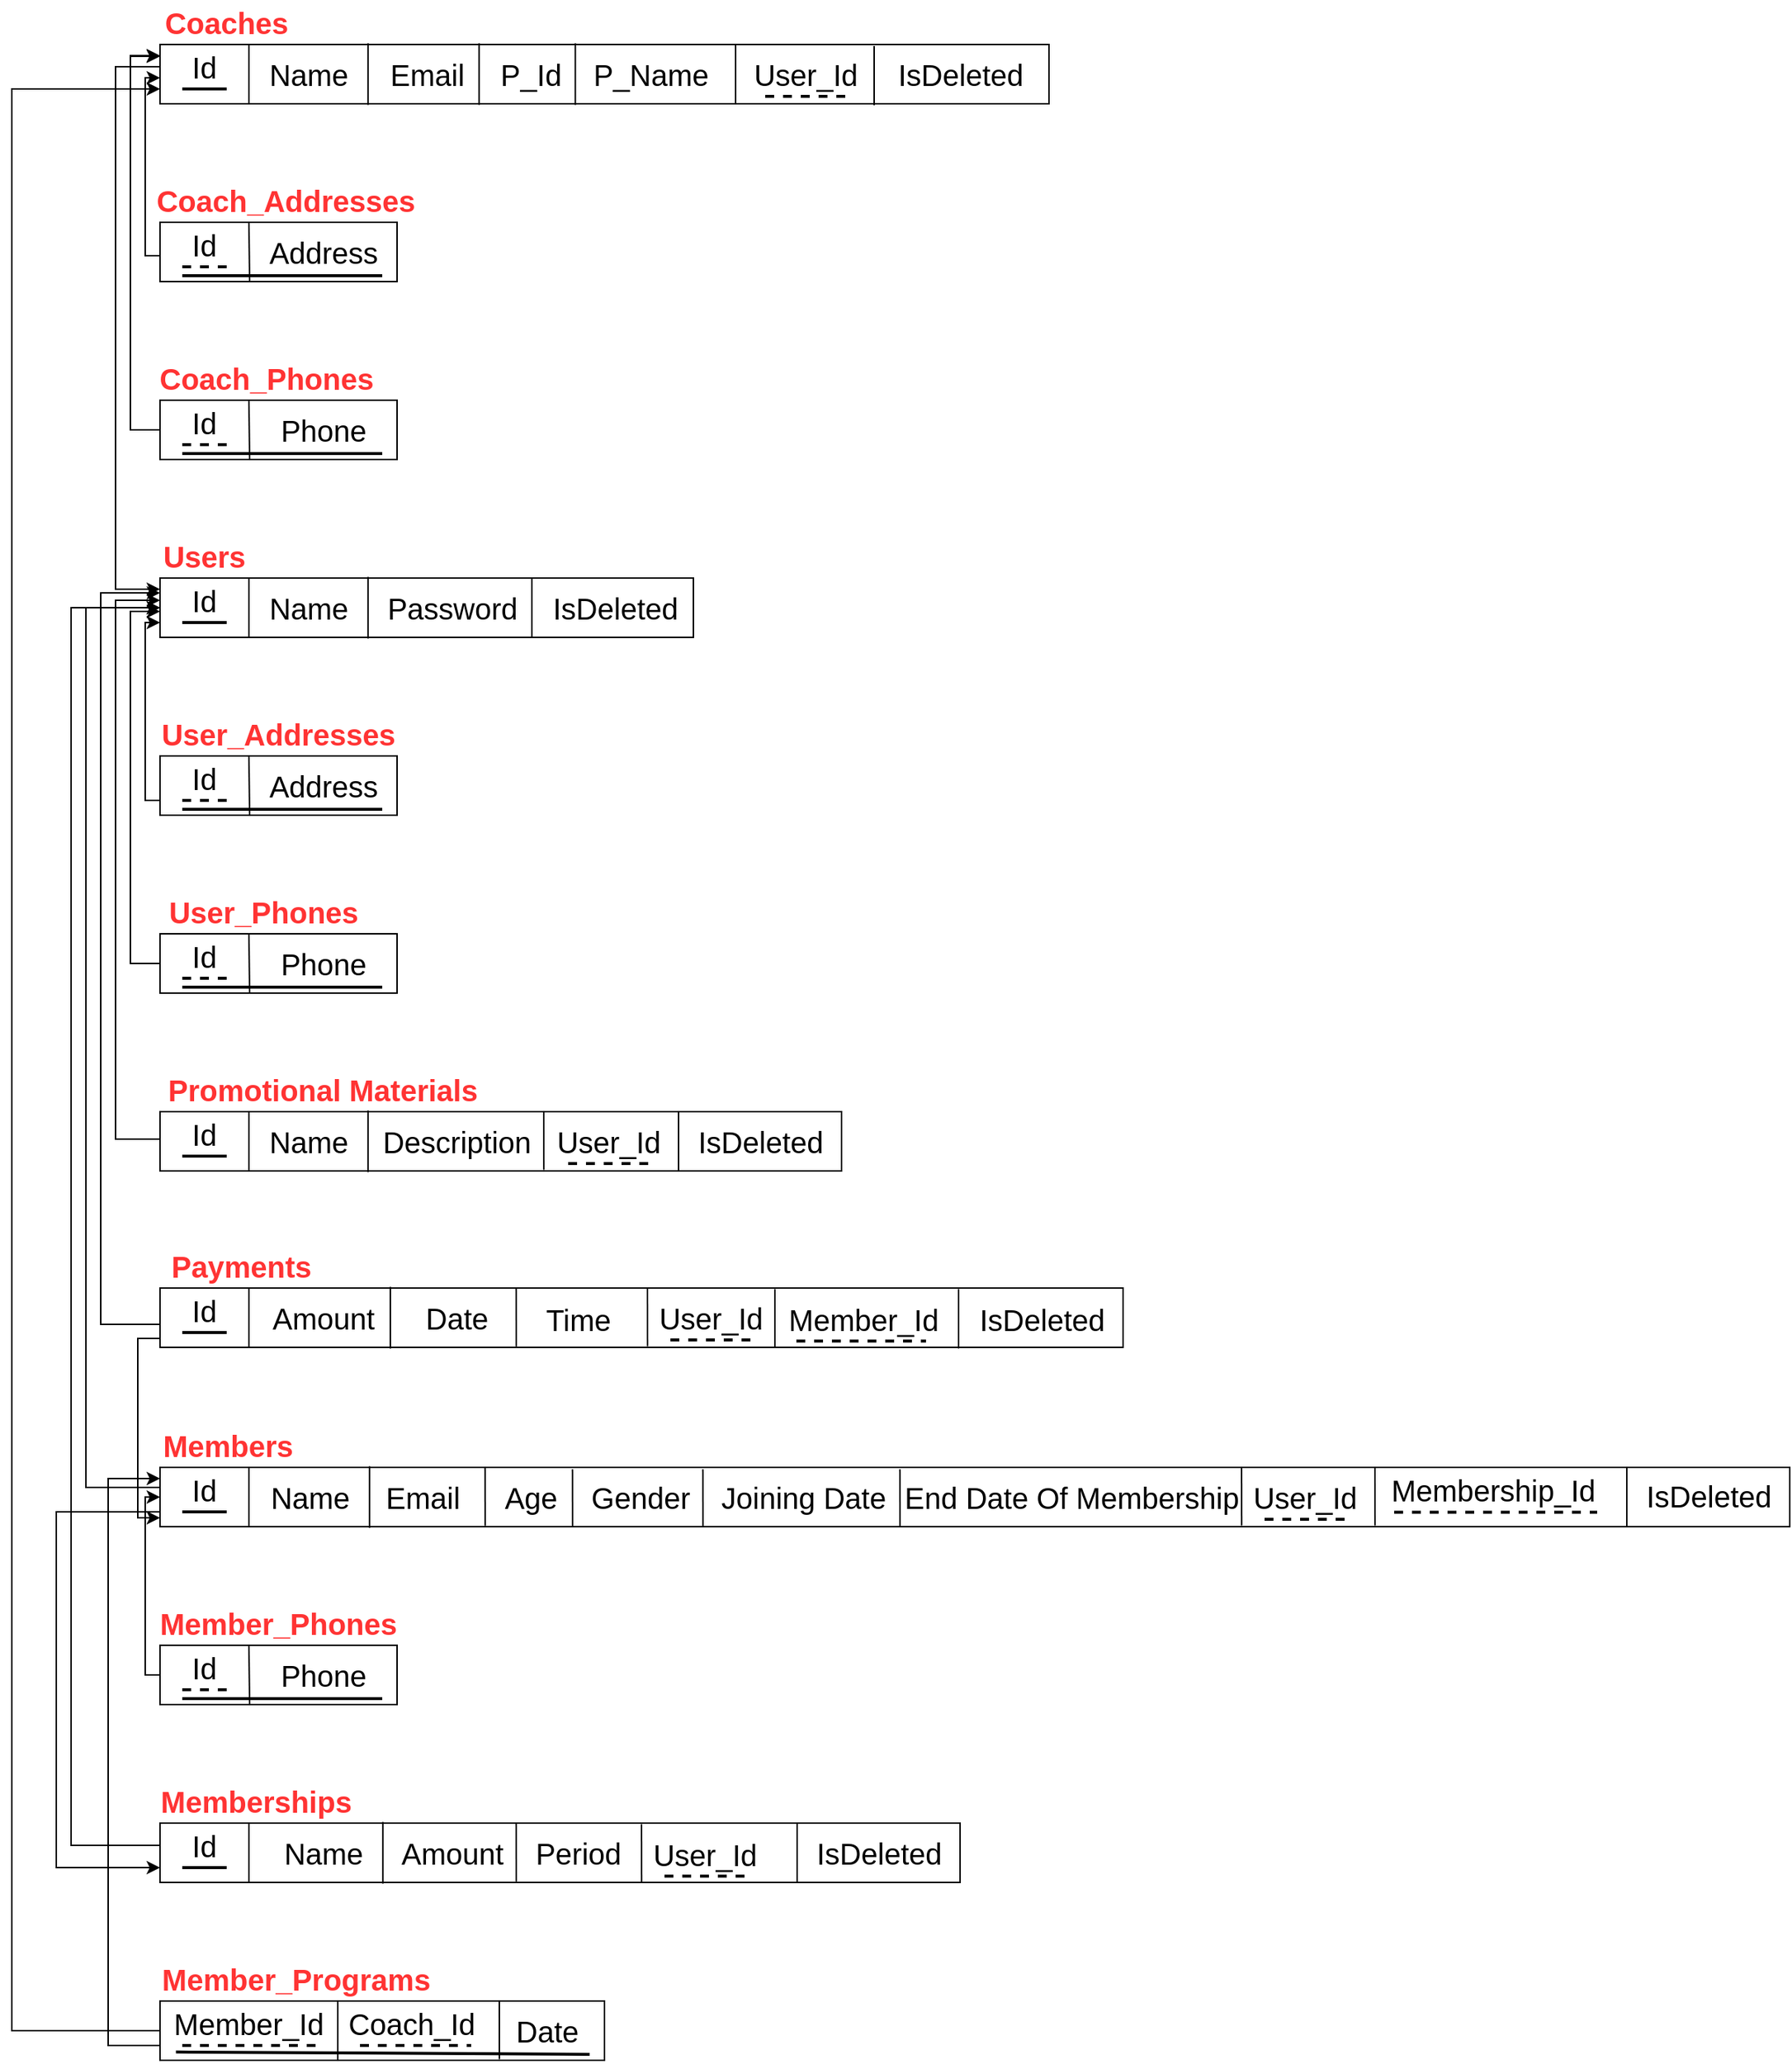 <mxfile version="22.1.16" type="device">
  <diagram name="Page-1" id="lSBjROqu6L5SjsOyrCQn">
    <mxGraphModel dx="521" dy="613" grid="1" gridSize="10" guides="1" tooltips="1" connect="1" arrows="1" fold="1" page="1" pageScale="1" pageWidth="850" pageHeight="1100" math="0" shadow="0">
      <root>
        <mxCell id="0" />
        <mxCell id="1" parent="0" />
        <mxCell id="eeJpTPLFoyLCRNKp8jV9-1" value="" style="rounded=0;whiteSpace=wrap;html=1;" parent="1" vertex="1">
          <mxGeometry x="120" y="120" width="600" height="40" as="geometry" />
        </mxCell>
        <mxCell id="eeJpTPLFoyLCRNKp8jV9-2" value="&lt;font color=&quot;#ff3333&quot; style=&quot;font-size: 20px;&quot;&gt;&lt;b&gt;Coaches&lt;/b&gt;&lt;/font&gt;" style="text;html=1;strokeColor=none;fillColor=none;align=center;verticalAlign=middle;whiteSpace=wrap;rounded=0;" parent="1" vertex="1">
          <mxGeometry x="120" y="90" width="90" height="30" as="geometry" />
        </mxCell>
        <mxCell id="eeJpTPLFoyLCRNKp8jV9-8" value="" style="group" parent="1" vertex="1" connectable="0">
          <mxGeometry x="180" y="120" width="80" height="40" as="geometry" />
        </mxCell>
        <mxCell id="eeJpTPLFoyLCRNKp8jV9-6" value="&lt;font style=&quot;font-size: 20px;&quot;&gt;Name&lt;/font&gt;" style="text;html=1;align=center;verticalAlign=middle;resizable=0;points=[];autosize=1;strokeColor=none;fillColor=none;" parent="eeJpTPLFoyLCRNKp8jV9-8" vertex="1">
          <mxGeometry width="80" height="40" as="geometry" />
        </mxCell>
        <mxCell id="eeJpTPLFoyLCRNKp8jV9-7" value="" style="endArrow=none;html=1;rounded=0;entryX=1.005;entryY=-0.02;entryDx=0;entryDy=0;entryPerimeter=0;exitX=1.005;exitY=1.02;exitDx=0;exitDy=0;exitPerimeter=0;" parent="eeJpTPLFoyLCRNKp8jV9-8" source="eeJpTPLFoyLCRNKp8jV9-6" target="eeJpTPLFoyLCRNKp8jV9-6" edge="1">
          <mxGeometry width="50" height="50" relative="1" as="geometry">
            <mxPoint x="340" y="210" as="sourcePoint" />
            <mxPoint x="390" y="160" as="targetPoint" />
          </mxGeometry>
        </mxCell>
        <mxCell id="eeJpTPLFoyLCRNKp8jV9-9" value="" style="group" parent="1" vertex="1" connectable="0">
          <mxGeometry x="260" y="120" width="80" height="40" as="geometry" />
        </mxCell>
        <mxCell id="eeJpTPLFoyLCRNKp8jV9-10" value="&lt;font style=&quot;font-size: 20px;&quot;&gt;Email&lt;/font&gt;" style="text;html=1;align=center;verticalAlign=middle;resizable=0;points=[];autosize=1;strokeColor=none;fillColor=none;" parent="eeJpTPLFoyLCRNKp8jV9-9" vertex="1">
          <mxGeometry x="5" width="70" height="40" as="geometry" />
        </mxCell>
        <mxCell id="eeJpTPLFoyLCRNKp8jV9-11" value="" style="endArrow=none;html=1;rounded=0;entryX=1.005;entryY=-0.02;entryDx=0;entryDy=0;entryPerimeter=0;exitX=1.005;exitY=1.02;exitDx=0;exitDy=0;exitPerimeter=0;" parent="eeJpTPLFoyLCRNKp8jV9-9" source="eeJpTPLFoyLCRNKp8jV9-10" target="eeJpTPLFoyLCRNKp8jV9-10" edge="1">
          <mxGeometry width="50" height="50" relative="1" as="geometry">
            <mxPoint x="340" y="210" as="sourcePoint" />
            <mxPoint x="390" y="160" as="targetPoint" />
          </mxGeometry>
        </mxCell>
        <mxCell id="eeJpTPLFoyLCRNKp8jV9-12" value="" style="rounded=0;whiteSpace=wrap;html=1;" parent="1" vertex="1">
          <mxGeometry x="120" y="240" width="160" height="40" as="geometry" />
        </mxCell>
        <mxCell id="eeJpTPLFoyLCRNKp8jV9-13" value="&lt;font color=&quot;#ff3333&quot; style=&quot;font-size: 20px;&quot;&gt;&lt;b&gt;Coach_Addresses&lt;/b&gt;&lt;/font&gt;" style="text;html=1;strokeColor=none;fillColor=none;align=center;verticalAlign=middle;whiteSpace=wrap;rounded=0;" parent="1" vertex="1">
          <mxGeometry x="105" y="210" width="200" height="30" as="geometry" />
        </mxCell>
        <mxCell id="eeJpTPLFoyLCRNKp8jV9-14" value="&lt;font style=&quot;font-size: 20px;&quot;&gt;Id&lt;/font&gt;" style="text;html=1;strokeColor=none;fillColor=none;align=center;verticalAlign=middle;whiteSpace=wrap;rounded=0;" parent="1" vertex="1">
          <mxGeometry x="120" y="240" width="60" height="30" as="geometry" />
        </mxCell>
        <mxCell id="eeJpTPLFoyLCRNKp8jV9-16" value="" style="endArrow=none;html=1;rounded=0;entryX=1;entryY=0;entryDx=0;entryDy=0;exitX=0.378;exitY=1;exitDx=0;exitDy=0;exitPerimeter=0;" parent="1" source="eeJpTPLFoyLCRNKp8jV9-12" target="eeJpTPLFoyLCRNKp8jV9-14" edge="1">
          <mxGeometry width="50" height="50" relative="1" as="geometry">
            <mxPoint x="520" y="450" as="sourcePoint" />
            <mxPoint x="570" y="400" as="targetPoint" />
          </mxGeometry>
        </mxCell>
        <mxCell id="eeJpTPLFoyLCRNKp8jV9-18" value="&lt;font style=&quot;font-size: 20px;&quot;&gt;Address&lt;/font&gt;" style="text;html=1;align=center;verticalAlign=middle;resizable=0;points=[];autosize=1;strokeColor=none;fillColor=none;" parent="1" vertex="1">
          <mxGeometry x="180" y="240" width="100" height="40" as="geometry" />
        </mxCell>
        <mxCell id="eeJpTPLFoyLCRNKp8jV9-24" value="" style="endArrow=none;html=1;rounded=0;exitX=0.25;exitY=1;exitDx=0;exitDy=0;strokeWidth=2;" parent="1" edge="1">
          <mxGeometry width="50" height="50" relative="1" as="geometry">
            <mxPoint x="135" y="276" as="sourcePoint" />
            <mxPoint x="270" y="276" as="targetPoint" />
          </mxGeometry>
        </mxCell>
        <mxCell id="eeJpTPLFoyLCRNKp8jV9-26" value="" style="endArrow=none;html=1;rounded=0;dashed=1;exitX=0.25;exitY=1;exitDx=0;exitDy=0;strokeWidth=2;" parent="1" source="eeJpTPLFoyLCRNKp8jV9-14" edge="1">
          <mxGeometry width="50" height="50" relative="1" as="geometry">
            <mxPoint x="520" y="330" as="sourcePoint" />
            <mxPoint x="170" y="270" as="targetPoint" />
          </mxGeometry>
        </mxCell>
        <mxCell id="eeJpTPLFoyLCRNKp8jV9-28" value="" style="endArrow=classic;html=1;rounded=0;edgeStyle=orthogonalEdgeStyle;exitX=0;exitY=0.75;exitDx=0;exitDy=0;entryX=0;entryY=0.75;entryDx=0;entryDy=0;" parent="1" source="eeJpTPLFoyLCRNKp8jV9-14" target="eeJpTPLFoyLCRNKp8jV9-3" edge="1">
          <mxGeometry width="50" height="50" relative="1" as="geometry">
            <mxPoint x="520" y="330" as="sourcePoint" />
            <mxPoint x="100" y="140" as="targetPoint" />
            <Array as="points">
              <mxPoint x="110" y="263" />
              <mxPoint x="110" y="143" />
            </Array>
          </mxGeometry>
        </mxCell>
        <mxCell id="eeJpTPLFoyLCRNKp8jV9-29" value="" style="rounded=0;whiteSpace=wrap;html=1;" parent="1" vertex="1">
          <mxGeometry x="120" y="360" width="160" height="40" as="geometry" />
        </mxCell>
        <mxCell id="eeJpTPLFoyLCRNKp8jV9-30" value="&lt;font color=&quot;#ff3333&quot; style=&quot;font-size: 20px;&quot;&gt;&lt;b&gt;Coach_Phones&lt;/b&gt;&lt;/font&gt;" style="text;html=1;strokeColor=none;fillColor=none;align=center;verticalAlign=middle;whiteSpace=wrap;rounded=0;" parent="1" vertex="1">
          <mxGeometry x="92" y="330" width="200" height="30" as="geometry" />
        </mxCell>
        <mxCell id="eeJpTPLFoyLCRNKp8jV9-31" value="&lt;font style=&quot;font-size: 20px;&quot;&gt;Id&lt;/font&gt;" style="text;html=1;strokeColor=none;fillColor=none;align=center;verticalAlign=middle;whiteSpace=wrap;rounded=0;" parent="1" vertex="1">
          <mxGeometry x="120" y="360" width="60" height="30" as="geometry" />
        </mxCell>
        <mxCell id="eeJpTPLFoyLCRNKp8jV9-32" value="" style="endArrow=none;html=1;rounded=0;entryX=1;entryY=0;entryDx=0;entryDy=0;exitX=0.378;exitY=1;exitDx=0;exitDy=0;exitPerimeter=0;" parent="1" source="eeJpTPLFoyLCRNKp8jV9-29" target="eeJpTPLFoyLCRNKp8jV9-31" edge="1">
          <mxGeometry width="50" height="50" relative="1" as="geometry">
            <mxPoint x="520" y="570" as="sourcePoint" />
            <mxPoint x="570" y="520" as="targetPoint" />
          </mxGeometry>
        </mxCell>
        <mxCell id="eeJpTPLFoyLCRNKp8jV9-33" value="&lt;font style=&quot;font-size: 20px;&quot;&gt;Phone&lt;/font&gt;" style="text;html=1;align=center;verticalAlign=middle;resizable=0;points=[];autosize=1;strokeColor=none;fillColor=none;" parent="1" vertex="1">
          <mxGeometry x="190" y="360" width="80" height="40" as="geometry" />
        </mxCell>
        <mxCell id="eeJpTPLFoyLCRNKp8jV9-34" value="" style="endArrow=none;html=1;rounded=0;exitX=0.25;exitY=1;exitDx=0;exitDy=0;strokeWidth=2;" parent="1" edge="1">
          <mxGeometry width="50" height="50" relative="1" as="geometry">
            <mxPoint x="135" y="396" as="sourcePoint" />
            <mxPoint x="270" y="396" as="targetPoint" />
          </mxGeometry>
        </mxCell>
        <mxCell id="eeJpTPLFoyLCRNKp8jV9-35" value="" style="endArrow=none;html=1;rounded=0;dashed=1;exitX=0.25;exitY=1;exitDx=0;exitDy=0;strokeWidth=2;" parent="1" source="eeJpTPLFoyLCRNKp8jV9-31" edge="1">
          <mxGeometry width="50" height="50" relative="1" as="geometry">
            <mxPoint x="520" y="450" as="sourcePoint" />
            <mxPoint x="170" y="390" as="targetPoint" />
          </mxGeometry>
        </mxCell>
        <mxCell id="eeJpTPLFoyLCRNKp8jV9-36" value="" style="endArrow=classic;html=1;rounded=0;edgeStyle=orthogonalEdgeStyle;exitX=0;exitY=0.75;exitDx=0;exitDy=0;entryX=0;entryY=0.25;entryDx=0;entryDy=0;" parent="1" source="eeJpTPLFoyLCRNKp8jV9-31" target="eeJpTPLFoyLCRNKp8jV9-3" edge="1">
          <mxGeometry width="50" height="50" relative="1" as="geometry">
            <mxPoint x="83" y="380" as="sourcePoint" />
            <mxPoint x="100" y="120" as="targetPoint" />
            <Array as="points">
              <mxPoint x="120" y="380" />
              <mxPoint x="100" y="380" />
              <mxPoint x="100" y="128" />
            </Array>
          </mxGeometry>
        </mxCell>
        <mxCell id="eeJpTPLFoyLCRNKp8jV9-37" value="" style="group" parent="1" vertex="1" connectable="0">
          <mxGeometry x="330" y="120" width="85" height="40" as="geometry" />
        </mxCell>
        <mxCell id="eeJpTPLFoyLCRNKp8jV9-38" value="&lt;font style=&quot;font-size: 20px;&quot;&gt;P_Id&lt;/font&gt;" style="text;html=1;align=center;verticalAlign=middle;resizable=0;points=[];autosize=1;strokeColor=none;fillColor=none;" parent="eeJpTPLFoyLCRNKp8jV9-37" vertex="1">
          <mxGeometry x="10" width="60" height="40" as="geometry" />
        </mxCell>
        <mxCell id="eeJpTPLFoyLCRNKp8jV9-39" value="" style="endArrow=none;html=1;rounded=0;entryX=1.005;entryY=-0.02;entryDx=0;entryDy=0;entryPerimeter=0;exitX=1.005;exitY=1.02;exitDx=0;exitDy=0;exitPerimeter=0;" parent="eeJpTPLFoyLCRNKp8jV9-37" source="eeJpTPLFoyLCRNKp8jV9-38" target="eeJpTPLFoyLCRNKp8jV9-38" edge="1">
          <mxGeometry width="50" height="50" relative="1" as="geometry">
            <mxPoint x="340" y="210" as="sourcePoint" />
            <mxPoint x="390" y="160" as="targetPoint" />
          </mxGeometry>
        </mxCell>
        <mxCell id="eeJpTPLFoyLCRNKp8jV9-41" value="&lt;font style=&quot;font-size: 20px;&quot;&gt;P_Name&lt;/font&gt;" style="text;html=1;align=center;verticalAlign=middle;resizable=0;points=[];autosize=1;strokeColor=none;fillColor=none;" parent="1" vertex="1">
          <mxGeometry x="401" y="120" width="100" height="40" as="geometry" />
        </mxCell>
        <mxCell id="eeJpTPLFoyLCRNKp8jV9-43" value="" style="group" parent="1" vertex="1" connectable="0">
          <mxGeometry x="120" y="120" width="60" height="40" as="geometry" />
        </mxCell>
        <mxCell id="eeJpTPLFoyLCRNKp8jV9-3" value="&lt;font style=&quot;font-size: 20px;&quot;&gt;Id&lt;/font&gt;" style="text;html=1;strokeColor=none;fillColor=none;align=center;verticalAlign=middle;whiteSpace=wrap;rounded=0;" parent="eeJpTPLFoyLCRNKp8jV9-43" vertex="1">
          <mxGeometry width="60" height="30" as="geometry" />
        </mxCell>
        <mxCell id="eeJpTPLFoyLCRNKp8jV9-5" value="" style="endArrow=none;html=1;rounded=0;entryX=1;entryY=0;entryDx=0;entryDy=0;" parent="eeJpTPLFoyLCRNKp8jV9-43" target="eeJpTPLFoyLCRNKp8jV9-3" edge="1">
          <mxGeometry width="50" height="50" relative="1" as="geometry">
            <mxPoint x="60" y="40" as="sourcePoint" />
            <mxPoint x="450" y="160" as="targetPoint" />
          </mxGeometry>
        </mxCell>
        <mxCell id="eeJpTPLFoyLCRNKp8jV9-4" value="" style="endArrow=none;html=1;rounded=0;exitX=0.25;exitY=1;exitDx=0;exitDy=0;entryX=0.75;entryY=1;entryDx=0;entryDy=0;strokeWidth=2;" parent="eeJpTPLFoyLCRNKp8jV9-43" source="eeJpTPLFoyLCRNKp8jV9-3" target="eeJpTPLFoyLCRNKp8jV9-3" edge="1">
          <mxGeometry width="50" height="50" relative="1" as="geometry">
            <mxPoint x="520" y="330" as="sourcePoint" />
            <mxPoint x="570" y="280" as="targetPoint" />
          </mxGeometry>
        </mxCell>
        <mxCell id="eeJpTPLFoyLCRNKp8jV9-44" value="" style="rounded=0;whiteSpace=wrap;html=1;" parent="1" vertex="1">
          <mxGeometry x="120" y="480" width="360" height="40" as="geometry" />
        </mxCell>
        <mxCell id="eeJpTPLFoyLCRNKp8jV9-45" value="&lt;font color=&quot;#ff3333&quot; style=&quot;font-size: 20px;&quot;&gt;&lt;b&gt;Users&lt;/b&gt;&lt;/font&gt;" style="text;html=1;strokeColor=none;fillColor=none;align=center;verticalAlign=middle;whiteSpace=wrap;rounded=0;" parent="1" vertex="1">
          <mxGeometry x="105" y="450" width="90" height="30" as="geometry" />
        </mxCell>
        <mxCell id="eeJpTPLFoyLCRNKp8jV9-46" value="" style="group" parent="1" vertex="1" connectable="0">
          <mxGeometry x="120" y="480" width="60" height="40" as="geometry" />
        </mxCell>
        <mxCell id="eeJpTPLFoyLCRNKp8jV9-47" value="&lt;font style=&quot;font-size: 20px;&quot;&gt;Id&lt;/font&gt;" style="text;html=1;strokeColor=none;fillColor=none;align=center;verticalAlign=middle;whiteSpace=wrap;rounded=0;" parent="eeJpTPLFoyLCRNKp8jV9-46" vertex="1">
          <mxGeometry width="60" height="30" as="geometry" />
        </mxCell>
        <mxCell id="eeJpTPLFoyLCRNKp8jV9-48" value="" style="endArrow=none;html=1;rounded=0;entryX=1;entryY=0;entryDx=0;entryDy=0;" parent="eeJpTPLFoyLCRNKp8jV9-46" target="eeJpTPLFoyLCRNKp8jV9-47" edge="1">
          <mxGeometry width="50" height="50" relative="1" as="geometry">
            <mxPoint x="60" y="40" as="sourcePoint" />
            <mxPoint x="450" y="160" as="targetPoint" />
          </mxGeometry>
        </mxCell>
        <mxCell id="eeJpTPLFoyLCRNKp8jV9-49" value="" style="endArrow=none;html=1;rounded=0;exitX=0.25;exitY=1;exitDx=0;exitDy=0;entryX=0.75;entryY=1;entryDx=0;entryDy=0;strokeWidth=2;" parent="eeJpTPLFoyLCRNKp8jV9-46" source="eeJpTPLFoyLCRNKp8jV9-47" target="eeJpTPLFoyLCRNKp8jV9-47" edge="1">
          <mxGeometry width="50" height="50" relative="1" as="geometry">
            <mxPoint x="520" y="330" as="sourcePoint" />
            <mxPoint x="570" y="280" as="targetPoint" />
          </mxGeometry>
        </mxCell>
        <mxCell id="eeJpTPLFoyLCRNKp8jV9-50" value="" style="group" parent="1" vertex="1" connectable="0">
          <mxGeometry x="180" y="480" width="80" height="40" as="geometry" />
        </mxCell>
        <mxCell id="eeJpTPLFoyLCRNKp8jV9-51" value="&lt;font style=&quot;font-size: 20px;&quot;&gt;Name&lt;/font&gt;" style="text;html=1;align=center;verticalAlign=middle;resizable=0;points=[];autosize=1;strokeColor=none;fillColor=none;" parent="eeJpTPLFoyLCRNKp8jV9-50" vertex="1">
          <mxGeometry width="80" height="40" as="geometry" />
        </mxCell>
        <mxCell id="eeJpTPLFoyLCRNKp8jV9-52" value="" style="endArrow=none;html=1;rounded=0;entryX=1.005;entryY=-0.02;entryDx=0;entryDy=0;entryPerimeter=0;exitX=1.005;exitY=1.02;exitDx=0;exitDy=0;exitPerimeter=0;" parent="eeJpTPLFoyLCRNKp8jV9-50" source="eeJpTPLFoyLCRNKp8jV9-51" target="eeJpTPLFoyLCRNKp8jV9-51" edge="1">
          <mxGeometry width="50" height="50" relative="1" as="geometry">
            <mxPoint x="340" y="210" as="sourcePoint" />
            <mxPoint x="390" y="160" as="targetPoint" />
          </mxGeometry>
        </mxCell>
        <mxCell id="eeJpTPLFoyLCRNKp8jV9-53" value="&lt;font style=&quot;font-size: 20px;&quot;&gt;Password&lt;/font&gt;" style="text;html=1;align=center;verticalAlign=middle;resizable=0;points=[];autosize=1;strokeColor=none;fillColor=none;" parent="1" vertex="1">
          <mxGeometry x="262" y="480" width="110" height="40" as="geometry" />
        </mxCell>
        <mxCell id="eeJpTPLFoyLCRNKp8jV9-56" value="" style="rounded=0;whiteSpace=wrap;html=1;" parent="1" vertex="1">
          <mxGeometry x="120" y="600" width="160" height="40" as="geometry" />
        </mxCell>
        <mxCell id="eeJpTPLFoyLCRNKp8jV9-57" value="&lt;font color=&quot;#ff3333&quot; style=&quot;font-size: 20px;&quot;&gt;&lt;b&gt;User_Addresses&lt;/b&gt;&lt;/font&gt;" style="text;html=1;strokeColor=none;fillColor=none;align=center;verticalAlign=middle;whiteSpace=wrap;rounded=0;" parent="1" vertex="1">
          <mxGeometry x="100" y="570" width="200" height="30" as="geometry" />
        </mxCell>
        <mxCell id="eeJpTPLFoyLCRNKp8jV9-59" value="" style="endArrow=none;html=1;rounded=0;entryX=1;entryY=0;entryDx=0;entryDy=0;exitX=0.378;exitY=1;exitDx=0;exitDy=0;exitPerimeter=0;" parent="1" source="eeJpTPLFoyLCRNKp8jV9-56" target="eeJpTPLFoyLCRNKp8jV9-58" edge="1">
          <mxGeometry width="50" height="50" relative="1" as="geometry">
            <mxPoint x="520" y="810" as="sourcePoint" />
            <mxPoint x="570" y="760" as="targetPoint" />
          </mxGeometry>
        </mxCell>
        <mxCell id="eeJpTPLFoyLCRNKp8jV9-60" value="&lt;font style=&quot;font-size: 20px;&quot;&gt;Address&lt;/font&gt;" style="text;html=1;align=center;verticalAlign=middle;resizable=0;points=[];autosize=1;strokeColor=none;fillColor=none;" parent="1" vertex="1">
          <mxGeometry x="180" y="600" width="100" height="40" as="geometry" />
        </mxCell>
        <mxCell id="eeJpTPLFoyLCRNKp8jV9-61" value="" style="endArrow=none;html=1;rounded=0;exitX=0.25;exitY=1;exitDx=0;exitDy=0;strokeWidth=2;" parent="1" edge="1">
          <mxGeometry width="50" height="50" relative="1" as="geometry">
            <mxPoint x="135" y="636" as="sourcePoint" />
            <mxPoint x="270" y="636" as="targetPoint" />
          </mxGeometry>
        </mxCell>
        <mxCell id="eeJpTPLFoyLCRNKp8jV9-63" value="" style="rounded=0;whiteSpace=wrap;html=1;" parent="1" vertex="1">
          <mxGeometry x="120" y="720" width="160" height="40" as="geometry" />
        </mxCell>
        <mxCell id="eeJpTPLFoyLCRNKp8jV9-64" value="&lt;font style=&quot;font-size: 20px;&quot;&gt;Id&lt;/font&gt;" style="text;html=1;strokeColor=none;fillColor=none;align=center;verticalAlign=middle;whiteSpace=wrap;rounded=0;" parent="1" vertex="1">
          <mxGeometry x="120" y="720" width="60" height="30" as="geometry" />
        </mxCell>
        <mxCell id="eeJpTPLFoyLCRNKp8jV9-65" value="" style="endArrow=none;html=1;rounded=0;entryX=1;entryY=0;entryDx=0;entryDy=0;exitX=0.378;exitY=1;exitDx=0;exitDy=0;exitPerimeter=0;" parent="1" source="eeJpTPLFoyLCRNKp8jV9-63" target="eeJpTPLFoyLCRNKp8jV9-64" edge="1">
          <mxGeometry width="50" height="50" relative="1" as="geometry">
            <mxPoint x="520" y="930" as="sourcePoint" />
            <mxPoint x="570" y="880" as="targetPoint" />
          </mxGeometry>
        </mxCell>
        <mxCell id="eeJpTPLFoyLCRNKp8jV9-66" value="&lt;font style=&quot;font-size: 20px;&quot;&gt;Phone&lt;/font&gt;" style="text;html=1;align=center;verticalAlign=middle;resizable=0;points=[];autosize=1;strokeColor=none;fillColor=none;" parent="1" vertex="1">
          <mxGeometry x="190" y="720" width="80" height="40" as="geometry" />
        </mxCell>
        <mxCell id="eeJpTPLFoyLCRNKp8jV9-67" value="" style="endArrow=none;html=1;rounded=0;exitX=0.25;exitY=1;exitDx=0;exitDy=0;strokeWidth=2;" parent="1" edge="1">
          <mxGeometry width="50" height="50" relative="1" as="geometry">
            <mxPoint x="135" y="756" as="sourcePoint" />
            <mxPoint x="270" y="756" as="targetPoint" />
          </mxGeometry>
        </mxCell>
        <mxCell id="eeJpTPLFoyLCRNKp8jV9-68" value="" style="endArrow=none;html=1;rounded=0;dashed=1;exitX=0.25;exitY=1;exitDx=0;exitDy=0;strokeWidth=2;" parent="1" source="eeJpTPLFoyLCRNKp8jV9-64" edge="1">
          <mxGeometry width="50" height="50" relative="1" as="geometry">
            <mxPoint x="520" y="810" as="sourcePoint" />
            <mxPoint x="170" y="750" as="targetPoint" />
          </mxGeometry>
        </mxCell>
        <mxCell id="eeJpTPLFoyLCRNKp8jV9-69" value="&lt;font color=&quot;#ff3333&quot; style=&quot;font-size: 20px;&quot;&gt;&lt;b&gt;User_Phones&lt;/b&gt;&lt;/font&gt;" style="text;html=1;strokeColor=none;fillColor=none;align=center;verticalAlign=middle;whiteSpace=wrap;rounded=0;" parent="1" vertex="1">
          <mxGeometry x="90" y="690" width="200" height="30" as="geometry" />
        </mxCell>
        <mxCell id="eeJpTPLFoyLCRNKp8jV9-70" value="" style="endArrow=classic;html=1;rounded=0;edgeStyle=orthogonalEdgeStyle;exitX=0;exitY=0.75;exitDx=0;exitDy=0;entryX=0;entryY=0.75;entryDx=0;entryDy=0;" parent="1" edge="1">
          <mxGeometry width="50" height="50" relative="1" as="geometry">
            <mxPoint x="120" y="630" as="sourcePoint" />
            <mxPoint x="120" y="510" as="targetPoint" />
            <Array as="points">
              <mxPoint x="110" y="630" />
              <mxPoint x="110" y="510" />
            </Array>
          </mxGeometry>
        </mxCell>
        <mxCell id="eeJpTPLFoyLCRNKp8jV9-71" value="" style="endArrow=classic;html=1;rounded=0;edgeStyle=orthogonalEdgeStyle;exitX=0;exitY=0.75;exitDx=0;exitDy=0;entryX=0;entryY=0.75;entryDx=0;entryDy=0;" parent="1" target="eeJpTPLFoyLCRNKp8jV9-47" edge="1">
          <mxGeometry width="50" height="50" relative="1" as="geometry">
            <mxPoint x="120" y="740" as="sourcePoint" />
            <mxPoint x="80" y="500" as="targetPoint" />
            <Array as="points">
              <mxPoint x="100" y="740" />
              <mxPoint x="100" y="503" />
            </Array>
          </mxGeometry>
        </mxCell>
        <mxCell id="eeJpTPLFoyLCRNKp8jV9-72" value="&lt;font color=&quot;#ff3333&quot; style=&quot;font-size: 20px;&quot;&gt;&lt;b&gt;Promotional Materials&lt;/b&gt;&lt;/font&gt;" style="text;html=1;strokeColor=none;fillColor=none;align=center;verticalAlign=middle;whiteSpace=wrap;rounded=0;" parent="1" vertex="1">
          <mxGeometry x="120" y="810" width="220" height="30" as="geometry" />
        </mxCell>
        <mxCell id="eeJpTPLFoyLCRNKp8jV9-73" value="" style="rounded=0;whiteSpace=wrap;html=1;" parent="1" vertex="1">
          <mxGeometry x="120" y="840" width="460" height="40" as="geometry" />
        </mxCell>
        <mxCell id="eeJpTPLFoyLCRNKp8jV9-74" value="" style="group" parent="1" vertex="1" connectable="0">
          <mxGeometry x="120" y="840" width="60" height="40" as="geometry" />
        </mxCell>
        <mxCell id="eeJpTPLFoyLCRNKp8jV9-75" value="&lt;font style=&quot;font-size: 20px;&quot;&gt;Id&lt;/font&gt;" style="text;html=1;strokeColor=none;fillColor=none;align=center;verticalAlign=middle;whiteSpace=wrap;rounded=0;" parent="eeJpTPLFoyLCRNKp8jV9-74" vertex="1">
          <mxGeometry width="60" height="30" as="geometry" />
        </mxCell>
        <mxCell id="eeJpTPLFoyLCRNKp8jV9-76" value="" style="endArrow=none;html=1;rounded=0;entryX=1;entryY=0;entryDx=0;entryDy=0;" parent="eeJpTPLFoyLCRNKp8jV9-74" target="eeJpTPLFoyLCRNKp8jV9-75" edge="1">
          <mxGeometry width="50" height="50" relative="1" as="geometry">
            <mxPoint x="60" y="40" as="sourcePoint" />
            <mxPoint x="450" y="160" as="targetPoint" />
          </mxGeometry>
        </mxCell>
        <mxCell id="eeJpTPLFoyLCRNKp8jV9-77" value="" style="endArrow=none;html=1;rounded=0;exitX=0.25;exitY=1;exitDx=0;exitDy=0;entryX=0.75;entryY=1;entryDx=0;entryDy=0;strokeWidth=2;" parent="eeJpTPLFoyLCRNKp8jV9-74" source="eeJpTPLFoyLCRNKp8jV9-75" target="eeJpTPLFoyLCRNKp8jV9-75" edge="1">
          <mxGeometry width="50" height="50" relative="1" as="geometry">
            <mxPoint x="520" y="330" as="sourcePoint" />
            <mxPoint x="570" y="280" as="targetPoint" />
          </mxGeometry>
        </mxCell>
        <mxCell id="eeJpTPLFoyLCRNKp8jV9-78" value="" style="group" parent="1" vertex="1" connectable="0">
          <mxGeometry x="180" y="840" width="80" height="40" as="geometry" />
        </mxCell>
        <mxCell id="eeJpTPLFoyLCRNKp8jV9-79" value="&lt;font style=&quot;font-size: 20px;&quot;&gt;Name&lt;/font&gt;" style="text;html=1;align=center;verticalAlign=middle;resizable=0;points=[];autosize=1;strokeColor=none;fillColor=none;" parent="eeJpTPLFoyLCRNKp8jV9-78" vertex="1">
          <mxGeometry width="80" height="40" as="geometry" />
        </mxCell>
        <mxCell id="eeJpTPLFoyLCRNKp8jV9-80" value="" style="endArrow=none;html=1;rounded=0;entryX=1.005;entryY=-0.02;entryDx=0;entryDy=0;entryPerimeter=0;exitX=1.005;exitY=1.02;exitDx=0;exitDy=0;exitPerimeter=0;" parent="eeJpTPLFoyLCRNKp8jV9-78" source="eeJpTPLFoyLCRNKp8jV9-79" target="eeJpTPLFoyLCRNKp8jV9-79" edge="1">
          <mxGeometry width="50" height="50" relative="1" as="geometry">
            <mxPoint x="340" y="210" as="sourcePoint" />
            <mxPoint x="390" y="160" as="targetPoint" />
          </mxGeometry>
        </mxCell>
        <mxCell id="eeJpTPLFoyLCRNKp8jV9-81" value="&lt;span style=&quot;font-size: 20px;&quot;&gt;Description&lt;/span&gt;" style="text;html=1;align=center;verticalAlign=middle;resizable=0;points=[];autosize=1;strokeColor=none;fillColor=none;" parent="1" vertex="1">
          <mxGeometry x="260" y="840" width="120" height="40" as="geometry" />
        </mxCell>
        <mxCell id="eeJpTPLFoyLCRNKp8jV9-82" value="&lt;font color=&quot;#ff3333&quot; style=&quot;font-size: 20px;&quot;&gt;&lt;b&gt;Payments&lt;/b&gt;&lt;/font&gt;" style="text;html=1;strokeColor=none;fillColor=none;align=center;verticalAlign=middle;whiteSpace=wrap;rounded=0;" parent="1" vertex="1">
          <mxGeometry x="120" y="929" width="110" height="30" as="geometry" />
        </mxCell>
        <mxCell id="eeJpTPLFoyLCRNKp8jV9-83" value="" style="rounded=0;whiteSpace=wrap;html=1;" parent="1" vertex="1">
          <mxGeometry x="120" y="959" width="650" height="40" as="geometry" />
        </mxCell>
        <mxCell id="eeJpTPLFoyLCRNKp8jV9-84" value="" style="group" parent="1" vertex="1" connectable="0">
          <mxGeometry x="120" y="959" width="60" height="40" as="geometry" />
        </mxCell>
        <mxCell id="eeJpTPLFoyLCRNKp8jV9-85" value="&lt;font style=&quot;font-size: 20px;&quot;&gt;Id&lt;/font&gt;" style="text;html=1;strokeColor=none;fillColor=none;align=center;verticalAlign=middle;whiteSpace=wrap;rounded=0;" parent="eeJpTPLFoyLCRNKp8jV9-84" vertex="1">
          <mxGeometry width="60" height="30" as="geometry" />
        </mxCell>
        <mxCell id="eeJpTPLFoyLCRNKp8jV9-86" value="" style="endArrow=none;html=1;rounded=0;entryX=1;entryY=0;entryDx=0;entryDy=0;" parent="eeJpTPLFoyLCRNKp8jV9-84" target="eeJpTPLFoyLCRNKp8jV9-85" edge="1">
          <mxGeometry width="50" height="50" relative="1" as="geometry">
            <mxPoint x="60" y="40" as="sourcePoint" />
            <mxPoint x="450" y="160" as="targetPoint" />
          </mxGeometry>
        </mxCell>
        <mxCell id="eeJpTPLFoyLCRNKp8jV9-87" value="" style="endArrow=none;html=1;rounded=0;exitX=0.25;exitY=1;exitDx=0;exitDy=0;entryX=0.75;entryY=1;entryDx=0;entryDy=0;strokeWidth=2;" parent="eeJpTPLFoyLCRNKp8jV9-84" source="eeJpTPLFoyLCRNKp8jV9-85" target="eeJpTPLFoyLCRNKp8jV9-85" edge="1">
          <mxGeometry width="50" height="50" relative="1" as="geometry">
            <mxPoint x="520" y="330" as="sourcePoint" />
            <mxPoint x="570" y="280" as="targetPoint" />
          </mxGeometry>
        </mxCell>
        <mxCell id="eeJpTPLFoyLCRNKp8jV9-88" value="" style="group" parent="1" vertex="1" connectable="0">
          <mxGeometry x="190" y="959" width="85" height="40" as="geometry" />
        </mxCell>
        <mxCell id="eeJpTPLFoyLCRNKp8jV9-89" value="&lt;font style=&quot;font-size: 20px;&quot;&gt;Amount&lt;/font&gt;" style="text;html=1;align=center;verticalAlign=middle;resizable=0;points=[];autosize=1;strokeColor=none;fillColor=none;" parent="eeJpTPLFoyLCRNKp8jV9-88" vertex="1">
          <mxGeometry x="-5" width="90" height="40" as="geometry" />
        </mxCell>
        <mxCell id="eeJpTPLFoyLCRNKp8jV9-90" value="" style="endArrow=none;html=1;rounded=0;entryX=1.005;entryY=-0.02;entryDx=0;entryDy=0;entryPerimeter=0;exitX=1.005;exitY=1.02;exitDx=0;exitDy=0;exitPerimeter=0;" parent="eeJpTPLFoyLCRNKp8jV9-88" source="eeJpTPLFoyLCRNKp8jV9-89" target="eeJpTPLFoyLCRNKp8jV9-89" edge="1">
          <mxGeometry width="50" height="50" relative="1" as="geometry">
            <mxPoint x="340" y="210" as="sourcePoint" />
            <mxPoint x="390" y="160" as="targetPoint" />
          </mxGeometry>
        </mxCell>
        <mxCell id="eeJpTPLFoyLCRNKp8jV9-91" value="&lt;span style=&quot;font-size: 20px;&quot;&gt;Date&lt;/span&gt;" style="text;html=1;align=center;verticalAlign=middle;resizable=0;points=[];autosize=1;strokeColor=none;fillColor=none;" parent="1" vertex="1">
          <mxGeometry x="285" y="959" width="70" height="40" as="geometry" />
        </mxCell>
        <mxCell id="eeJpTPLFoyLCRNKp8jV9-92" value="&lt;span style=&quot;font-size: 20px;&quot;&gt;Time&lt;/span&gt;" style="text;html=1;align=center;verticalAlign=middle;resizable=0;points=[];autosize=1;strokeColor=none;fillColor=none;" parent="1" vertex="1">
          <mxGeometry x="367" y="959.8" width="70" height="40" as="geometry" />
        </mxCell>
        <mxCell id="eeJpTPLFoyLCRNKp8jV9-93" value="" style="endArrow=none;html=1;rounded=0;exitX=0.687;exitY=1.01;exitDx=0;exitDy=0;exitPerimeter=0;entryX=1.077;entryY=0.03;entryDx=0;entryDy=0;entryPerimeter=0;" parent="1" edge="1">
          <mxGeometry width="50" height="50" relative="1" as="geometry">
            <mxPoint x="360.45" y="998.4" as="sourcePoint" />
            <mxPoint x="360.39" y="959.2" as="targetPoint" />
          </mxGeometry>
        </mxCell>
        <mxCell id="eeJpTPLFoyLCRNKp8jV9-94" value="&lt;font color=&quot;#ff3333&quot; style=&quot;font-size: 20px;&quot;&gt;&lt;b&gt;Members&lt;/b&gt;&lt;/font&gt;" style="text;html=1;strokeColor=none;fillColor=none;align=center;verticalAlign=middle;whiteSpace=wrap;rounded=0;" parent="1" vertex="1">
          <mxGeometry x="111" y="1050" width="110" height="30" as="geometry" />
        </mxCell>
        <mxCell id="eeJpTPLFoyLCRNKp8jV9-95" value="" style="rounded=0;whiteSpace=wrap;html=1;" parent="1" vertex="1">
          <mxGeometry x="120" y="1080" width="1100" height="40" as="geometry" />
        </mxCell>
        <mxCell id="eeJpTPLFoyLCRNKp8jV9-96" value="" style="group" parent="1" vertex="1" connectable="0">
          <mxGeometry x="120" y="1080" width="60" height="40" as="geometry" />
        </mxCell>
        <mxCell id="eeJpTPLFoyLCRNKp8jV9-97" value="&lt;font style=&quot;font-size: 20px;&quot;&gt;Id&lt;/font&gt;" style="text;html=1;strokeColor=none;fillColor=none;align=center;verticalAlign=middle;whiteSpace=wrap;rounded=0;" parent="eeJpTPLFoyLCRNKp8jV9-96" vertex="1">
          <mxGeometry width="60" height="30" as="geometry" />
        </mxCell>
        <mxCell id="eeJpTPLFoyLCRNKp8jV9-98" value="" style="endArrow=none;html=1;rounded=0;entryX=1;entryY=0;entryDx=0;entryDy=0;" parent="eeJpTPLFoyLCRNKp8jV9-96" target="eeJpTPLFoyLCRNKp8jV9-97" edge="1">
          <mxGeometry width="50" height="50" relative="1" as="geometry">
            <mxPoint x="60" y="40" as="sourcePoint" />
            <mxPoint x="450" y="160" as="targetPoint" />
          </mxGeometry>
        </mxCell>
        <mxCell id="eeJpTPLFoyLCRNKp8jV9-99" value="" style="endArrow=none;html=1;rounded=0;exitX=0.25;exitY=1;exitDx=0;exitDy=0;entryX=0.75;entryY=1;entryDx=0;entryDy=0;strokeWidth=2;" parent="eeJpTPLFoyLCRNKp8jV9-96" source="eeJpTPLFoyLCRNKp8jV9-97" target="eeJpTPLFoyLCRNKp8jV9-97" edge="1">
          <mxGeometry width="50" height="50" relative="1" as="geometry">
            <mxPoint x="520" y="330" as="sourcePoint" />
            <mxPoint x="570" y="280" as="targetPoint" />
          </mxGeometry>
        </mxCell>
        <mxCell id="eeJpTPLFoyLCRNKp8jV9-100" value="" style="group" parent="1" vertex="1" connectable="0">
          <mxGeometry x="181" y="1080" width="85" height="40" as="geometry" />
        </mxCell>
        <mxCell id="eeJpTPLFoyLCRNKp8jV9-101" value="&lt;font style=&quot;font-size: 20px;&quot;&gt;Name&lt;/font&gt;" style="text;html=1;align=center;verticalAlign=middle;resizable=0;points=[];autosize=1;strokeColor=none;fillColor=none;" parent="eeJpTPLFoyLCRNKp8jV9-100" vertex="1">
          <mxGeometry width="80" height="40" as="geometry" />
        </mxCell>
        <mxCell id="eeJpTPLFoyLCRNKp8jV9-102" value="" style="endArrow=none;html=1;rounded=0;entryX=1.005;entryY=-0.02;entryDx=0;entryDy=0;entryPerimeter=0;exitX=1.005;exitY=1.02;exitDx=0;exitDy=0;exitPerimeter=0;" parent="eeJpTPLFoyLCRNKp8jV9-100" source="eeJpTPLFoyLCRNKp8jV9-101" target="eeJpTPLFoyLCRNKp8jV9-101" edge="1">
          <mxGeometry width="50" height="50" relative="1" as="geometry">
            <mxPoint x="340" y="210" as="sourcePoint" />
            <mxPoint x="390" y="160" as="targetPoint" />
          </mxGeometry>
        </mxCell>
        <mxCell id="eeJpTPLFoyLCRNKp8jV9-103" value="&lt;span style=&quot;font-size: 20px;&quot;&gt;Email&lt;/span&gt;" style="text;html=1;align=center;verticalAlign=middle;resizable=0;points=[];autosize=1;strokeColor=none;fillColor=none;" parent="1" vertex="1">
          <mxGeometry x="262" y="1080" width="70" height="40" as="geometry" />
        </mxCell>
        <mxCell id="eeJpTPLFoyLCRNKp8jV9-104" value="&lt;span style=&quot;font-size: 20px;&quot;&gt;Age&lt;/span&gt;" style="text;html=1;align=center;verticalAlign=middle;resizable=0;points=[];autosize=1;strokeColor=none;fillColor=none;" parent="1" vertex="1">
          <mxGeometry x="340" y="1080" width="60" height="40" as="geometry" />
        </mxCell>
        <mxCell id="eeJpTPLFoyLCRNKp8jV9-105" value="" style="endArrow=none;html=1;rounded=0;exitX=0.687;exitY=1.01;exitDx=0;exitDy=0;exitPerimeter=0;entryX=1.077;entryY=0.03;entryDx=0;entryDy=0;entryPerimeter=0;" parent="1" edge="1">
          <mxGeometry width="50" height="50" relative="1" as="geometry">
            <mxPoint x="339.45" y="1119.4" as="sourcePoint" />
            <mxPoint x="339.39" y="1080.2" as="targetPoint" />
          </mxGeometry>
        </mxCell>
        <mxCell id="eeJpTPLFoyLCRNKp8jV9-106" value="" style="endArrow=none;html=1;rounded=0;exitX=0.687;exitY=1.01;exitDx=0;exitDy=0;exitPerimeter=0;entryX=1.077;entryY=0.03;entryDx=0;entryDy=0;entryPerimeter=0;" parent="1" edge="1">
          <mxGeometry width="50" height="50" relative="1" as="geometry">
            <mxPoint x="398.45" y="1120.4" as="sourcePoint" />
            <mxPoint x="398.39" y="1081.2" as="targetPoint" />
          </mxGeometry>
        </mxCell>
        <mxCell id="eeJpTPLFoyLCRNKp8jV9-107" value="&lt;span style=&quot;font-size: 20px;&quot;&gt;Gender&lt;/span&gt;" style="text;html=1;align=center;verticalAlign=middle;resizable=0;points=[];autosize=1;strokeColor=none;fillColor=none;" parent="1" vertex="1">
          <mxGeometry x="399" y="1080" width="90" height="40" as="geometry" />
        </mxCell>
        <mxCell id="eeJpTPLFoyLCRNKp8jV9-108" value="" style="endArrow=none;html=1;rounded=0;exitX=0.687;exitY=1.01;exitDx=0;exitDy=0;exitPerimeter=0;entryX=1.077;entryY=0.03;entryDx=0;entryDy=0;entryPerimeter=0;" parent="1" edge="1">
          <mxGeometry width="50" height="50" relative="1" as="geometry">
            <mxPoint x="486.45" y="1120.4" as="sourcePoint" />
            <mxPoint x="486.39" y="1081.2" as="targetPoint" />
          </mxGeometry>
        </mxCell>
        <mxCell id="eeJpTPLFoyLCRNKp8jV9-109" value="&lt;span style=&quot;font-size: 20px;&quot;&gt;Joining Date&lt;/span&gt;" style="text;html=1;align=center;verticalAlign=middle;resizable=0;points=[];autosize=1;strokeColor=none;fillColor=none;" parent="1" vertex="1">
          <mxGeometry x="489" y="1080" width="130" height="40" as="geometry" />
        </mxCell>
        <mxCell id="eeJpTPLFoyLCRNKp8jV9-110" value="" style="endArrow=none;html=1;rounded=0;exitX=0.687;exitY=1.01;exitDx=0;exitDy=0;exitPerimeter=0;entryX=1.077;entryY=0.03;entryDx=0;entryDy=0;entryPerimeter=0;" parent="1" edge="1">
          <mxGeometry width="50" height="50" relative="1" as="geometry">
            <mxPoint x="619.45" y="1120.4" as="sourcePoint" />
            <mxPoint x="619.39" y="1081.2" as="targetPoint" />
          </mxGeometry>
        </mxCell>
        <mxCell id="eeJpTPLFoyLCRNKp8jV9-111" value="&lt;span style=&quot;font-size: 20px;&quot;&gt;End Date Of Membership&lt;/span&gt;" style="text;html=1;align=center;verticalAlign=middle;resizable=0;points=[];autosize=1;strokeColor=none;fillColor=none;" parent="1" vertex="1">
          <mxGeometry x="610" y="1080" width="250" height="40" as="geometry" />
        </mxCell>
        <mxCell id="eeJpTPLFoyLCRNKp8jV9-112" value="" style="rounded=0;whiteSpace=wrap;html=1;" parent="1" vertex="1">
          <mxGeometry x="120" y="1200" width="160" height="40" as="geometry" />
        </mxCell>
        <mxCell id="eeJpTPLFoyLCRNKp8jV9-113" value="&lt;font style=&quot;font-size: 20px;&quot;&gt;Id&lt;/font&gt;" style="text;html=1;strokeColor=none;fillColor=none;align=center;verticalAlign=middle;whiteSpace=wrap;rounded=0;" parent="1" vertex="1">
          <mxGeometry x="120" y="1200" width="60" height="30" as="geometry" />
        </mxCell>
        <mxCell id="eeJpTPLFoyLCRNKp8jV9-114" value="" style="endArrow=none;html=1;rounded=0;entryX=1;entryY=0;entryDx=0;entryDy=0;exitX=0.378;exitY=1;exitDx=0;exitDy=0;exitPerimeter=0;" parent="1" source="eeJpTPLFoyLCRNKp8jV9-112" target="eeJpTPLFoyLCRNKp8jV9-113" edge="1">
          <mxGeometry width="50" height="50" relative="1" as="geometry">
            <mxPoint x="520" y="1410" as="sourcePoint" />
            <mxPoint x="570" y="1360" as="targetPoint" />
          </mxGeometry>
        </mxCell>
        <mxCell id="eeJpTPLFoyLCRNKp8jV9-115" value="&lt;font style=&quot;font-size: 20px;&quot;&gt;Phone&lt;/font&gt;" style="text;html=1;align=center;verticalAlign=middle;resizable=0;points=[];autosize=1;strokeColor=none;fillColor=none;" parent="1" vertex="1">
          <mxGeometry x="190" y="1200" width="80" height="40" as="geometry" />
        </mxCell>
        <mxCell id="eeJpTPLFoyLCRNKp8jV9-116" value="" style="endArrow=none;html=1;rounded=0;exitX=0.25;exitY=1;exitDx=0;exitDy=0;strokeWidth=2;" parent="1" edge="1">
          <mxGeometry width="50" height="50" relative="1" as="geometry">
            <mxPoint x="135" y="1236" as="sourcePoint" />
            <mxPoint x="270" y="1236" as="targetPoint" />
          </mxGeometry>
        </mxCell>
        <mxCell id="eeJpTPLFoyLCRNKp8jV9-117" value="" style="endArrow=none;html=1;rounded=0;dashed=1;exitX=0.25;exitY=1;exitDx=0;exitDy=0;strokeWidth=2;" parent="1" source="eeJpTPLFoyLCRNKp8jV9-113" edge="1">
          <mxGeometry width="50" height="50" relative="1" as="geometry">
            <mxPoint x="520" y="1290" as="sourcePoint" />
            <mxPoint x="170" y="1230" as="targetPoint" />
          </mxGeometry>
        </mxCell>
        <mxCell id="eeJpTPLFoyLCRNKp8jV9-118" value="&lt;font color=&quot;#ff3333&quot; style=&quot;font-size: 20px;&quot;&gt;&lt;b&gt;Member_Phones&lt;/b&gt;&lt;/font&gt;" style="text;html=1;strokeColor=none;fillColor=none;align=center;verticalAlign=middle;whiteSpace=wrap;rounded=0;" parent="1" vertex="1">
          <mxGeometry x="145" y="1170" width="110" height="30" as="geometry" />
        </mxCell>
        <mxCell id="eeJpTPLFoyLCRNKp8jV9-119" value="" style="endArrow=classic;html=1;rounded=0;edgeStyle=orthogonalEdgeStyle;exitX=0;exitY=0.75;exitDx=0;exitDy=0;entryX=0;entryY=0.75;entryDx=0;entryDy=0;" parent="1" edge="1">
          <mxGeometry width="50" height="50" relative="1" as="geometry">
            <mxPoint x="120" y="1220" as="sourcePoint" />
            <mxPoint x="120" y="1100" as="targetPoint" />
            <Array as="points">
              <mxPoint x="110" y="1220" />
              <mxPoint x="110" y="1100" />
            </Array>
          </mxGeometry>
        </mxCell>
        <mxCell id="eeJpTPLFoyLCRNKp8jV9-120" value="&lt;font color=&quot;#ff3333&quot; style=&quot;font-size: 20px;&quot;&gt;&lt;b&gt;Memberships&lt;/b&gt;&lt;/font&gt;" style="text;html=1;strokeColor=none;fillColor=none;align=center;verticalAlign=middle;whiteSpace=wrap;rounded=0;" parent="1" vertex="1">
          <mxGeometry x="130" y="1290" width="110" height="30" as="geometry" />
        </mxCell>
        <mxCell id="eeJpTPLFoyLCRNKp8jV9-121" value="" style="rounded=0;whiteSpace=wrap;html=1;" parent="1" vertex="1">
          <mxGeometry x="120" y="1320" width="540" height="40" as="geometry" />
        </mxCell>
        <mxCell id="eeJpTPLFoyLCRNKp8jV9-122" value="" style="group" parent="1" vertex="1" connectable="0">
          <mxGeometry x="120" y="1320" width="60" height="40" as="geometry" />
        </mxCell>
        <mxCell id="eeJpTPLFoyLCRNKp8jV9-123" value="&lt;font style=&quot;font-size: 20px;&quot;&gt;Id&lt;/font&gt;" style="text;html=1;strokeColor=none;fillColor=none;align=center;verticalAlign=middle;whiteSpace=wrap;rounded=0;" parent="eeJpTPLFoyLCRNKp8jV9-122" vertex="1">
          <mxGeometry width="60" height="30" as="geometry" />
        </mxCell>
        <mxCell id="eeJpTPLFoyLCRNKp8jV9-124" value="" style="endArrow=none;html=1;rounded=0;entryX=1;entryY=0;entryDx=0;entryDy=0;" parent="eeJpTPLFoyLCRNKp8jV9-122" target="eeJpTPLFoyLCRNKp8jV9-123" edge="1">
          <mxGeometry width="50" height="50" relative="1" as="geometry">
            <mxPoint x="60" y="40" as="sourcePoint" />
            <mxPoint x="450" y="160" as="targetPoint" />
          </mxGeometry>
        </mxCell>
        <mxCell id="eeJpTPLFoyLCRNKp8jV9-125" value="" style="endArrow=none;html=1;rounded=0;exitX=0.25;exitY=1;exitDx=0;exitDy=0;entryX=0.75;entryY=1;entryDx=0;entryDy=0;strokeWidth=2;" parent="eeJpTPLFoyLCRNKp8jV9-122" source="eeJpTPLFoyLCRNKp8jV9-123" target="eeJpTPLFoyLCRNKp8jV9-123" edge="1">
          <mxGeometry width="50" height="50" relative="1" as="geometry">
            <mxPoint x="520" y="330" as="sourcePoint" />
            <mxPoint x="570" y="280" as="targetPoint" />
          </mxGeometry>
        </mxCell>
        <mxCell id="eeJpTPLFoyLCRNKp8jV9-126" value="" style="group" parent="1" vertex="1" connectable="0">
          <mxGeometry x="190" y="1320" width="85" height="40" as="geometry" />
        </mxCell>
        <mxCell id="eeJpTPLFoyLCRNKp8jV9-127" value="&lt;font style=&quot;font-size: 20px;&quot;&gt;Name&lt;/font&gt;" style="text;html=1;align=center;verticalAlign=middle;resizable=0;points=[];autosize=1;strokeColor=none;fillColor=none;" parent="eeJpTPLFoyLCRNKp8jV9-126" vertex="1">
          <mxGeometry width="80" height="40" as="geometry" />
        </mxCell>
        <mxCell id="eeJpTPLFoyLCRNKp8jV9-128" value="" style="endArrow=none;html=1;rounded=0;entryX=1.005;entryY=-0.02;entryDx=0;entryDy=0;entryPerimeter=0;exitX=1.005;exitY=1.02;exitDx=0;exitDy=0;exitPerimeter=0;" parent="eeJpTPLFoyLCRNKp8jV9-126" source="eeJpTPLFoyLCRNKp8jV9-127" target="eeJpTPLFoyLCRNKp8jV9-127" edge="1">
          <mxGeometry width="50" height="50" relative="1" as="geometry">
            <mxPoint x="340" y="210" as="sourcePoint" />
            <mxPoint x="390" y="160" as="targetPoint" />
          </mxGeometry>
        </mxCell>
        <mxCell id="eeJpTPLFoyLCRNKp8jV9-129" value="&lt;span style=&quot;font-size: 20px;&quot;&gt;Amount&lt;/span&gt;" style="text;html=1;align=center;verticalAlign=middle;resizable=0;points=[];autosize=1;strokeColor=none;fillColor=none;" parent="1" vertex="1">
          <mxGeometry x="272" y="1320" width="90" height="40" as="geometry" />
        </mxCell>
        <mxCell id="eeJpTPLFoyLCRNKp8jV9-130" value="&lt;span style=&quot;font-size: 20px;&quot;&gt;Period&lt;/span&gt;" style="text;html=1;align=center;verticalAlign=middle;resizable=0;points=[];autosize=1;strokeColor=none;fillColor=none;" parent="1" vertex="1">
          <mxGeometry x="362" y="1320" width="80" height="40" as="geometry" />
        </mxCell>
        <mxCell id="eeJpTPLFoyLCRNKp8jV9-131" value="" style="endArrow=none;html=1;rounded=0;exitX=0.687;exitY=1.01;exitDx=0;exitDy=0;exitPerimeter=0;entryX=1.077;entryY=0.03;entryDx=0;entryDy=0;entryPerimeter=0;" parent="1" edge="1">
          <mxGeometry width="50" height="50" relative="1" as="geometry">
            <mxPoint x="360.45" y="1359.4" as="sourcePoint" />
            <mxPoint x="360.39" y="1320.2" as="targetPoint" />
          </mxGeometry>
        </mxCell>
        <mxCell id="4YxnSJMb0JChCWjWq8wu-1" value="" style="endArrow=none;html=1;rounded=0;exitX=0.687;exitY=1.01;exitDx=0;exitDy=0;exitPerimeter=0;entryX=1.077;entryY=0.03;entryDx=0;entryDy=0;entryPerimeter=0;" parent="1" edge="1">
          <mxGeometry width="50" height="50" relative="1" as="geometry">
            <mxPoint x="379.06" y="879.2" as="sourcePoint" />
            <mxPoint x="379.0" y="840" as="targetPoint" />
          </mxGeometry>
        </mxCell>
        <mxCell id="4YxnSJMb0JChCWjWq8wu-3" value="" style="group" parent="1" vertex="1" connectable="0">
          <mxGeometry x="120" y="600" width="60" height="30" as="geometry" />
        </mxCell>
        <mxCell id="eeJpTPLFoyLCRNKp8jV9-58" value="&lt;font style=&quot;font-size: 20px;&quot;&gt;Id&lt;/font&gt;" style="text;html=1;strokeColor=none;fillColor=none;align=center;verticalAlign=middle;whiteSpace=wrap;rounded=0;" parent="4YxnSJMb0JChCWjWq8wu-3" vertex="1">
          <mxGeometry width="60" height="30" as="geometry" />
        </mxCell>
        <mxCell id="eeJpTPLFoyLCRNKp8jV9-62" value="" style="endArrow=none;html=1;rounded=0;dashed=1;exitX=0.25;exitY=1;exitDx=0;exitDy=0;strokeWidth=2;" parent="4YxnSJMb0JChCWjWq8wu-3" source="eeJpTPLFoyLCRNKp8jV9-58" edge="1">
          <mxGeometry width="50" height="50" relative="1" as="geometry">
            <mxPoint x="400" y="90" as="sourcePoint" />
            <mxPoint x="50" y="30" as="targetPoint" />
          </mxGeometry>
        </mxCell>
        <mxCell id="4YxnSJMb0JChCWjWq8wu-4" value="" style="group" parent="1" vertex="1" connectable="0">
          <mxGeometry x="393" y="845" width="60" height="30" as="geometry" />
        </mxCell>
        <mxCell id="4YxnSJMb0JChCWjWq8wu-5" value="&lt;font style=&quot;font-size: 20px;&quot;&gt;User_Id&lt;/font&gt;" style="text;html=1;strokeColor=none;fillColor=none;align=center;verticalAlign=middle;whiteSpace=wrap;rounded=0;" parent="4YxnSJMb0JChCWjWq8wu-4" vertex="1">
          <mxGeometry width="60" height="30" as="geometry" />
        </mxCell>
        <mxCell id="4YxnSJMb0JChCWjWq8wu-6" value="" style="endArrow=none;html=1;rounded=0;dashed=1;exitX=0.25;exitY=1;exitDx=0;exitDy=0;strokeWidth=2;" parent="4YxnSJMb0JChCWjWq8wu-4" edge="1">
          <mxGeometry width="50" height="50" relative="1" as="geometry">
            <mxPoint x="2.5" y="30" as="sourcePoint" />
            <mxPoint x="57.5" y="30" as="targetPoint" />
          </mxGeometry>
        </mxCell>
        <mxCell id="4YxnSJMb0JChCWjWq8wu-8" value="" style="endArrow=classic;html=1;rounded=0;edgeStyle=orthogonalEdgeStyle;exitX=0;exitY=0.75;exitDx=0;exitDy=0;entryX=0;entryY=0.5;entryDx=0;entryDy=0;" parent="1" target="eeJpTPLFoyLCRNKp8jV9-47" edge="1">
          <mxGeometry width="50" height="50" relative="1" as="geometry">
            <mxPoint x="120" y="858.5" as="sourcePoint" />
            <mxPoint x="60" y="490" as="targetPoint" />
            <Array as="points">
              <mxPoint x="90" y="859" />
              <mxPoint x="90" y="495" />
            </Array>
          </mxGeometry>
        </mxCell>
        <mxCell id="4YxnSJMb0JChCWjWq8wu-12" value="" style="group" parent="1" vertex="1" connectable="0">
          <mxGeometry x="526" y="125" width="60" height="30" as="geometry" />
        </mxCell>
        <mxCell id="4YxnSJMb0JChCWjWq8wu-10" value="&lt;font style=&quot;font-size: 20px;&quot;&gt;User_Id&lt;/font&gt;" style="text;html=1;strokeColor=none;fillColor=none;align=center;verticalAlign=middle;whiteSpace=wrap;rounded=0;" parent="4YxnSJMb0JChCWjWq8wu-12" vertex="1">
          <mxGeometry width="60" height="30" as="geometry" />
        </mxCell>
        <mxCell id="4YxnSJMb0JChCWjWq8wu-11" value="" style="endArrow=none;html=1;rounded=0;dashed=1;exitX=0.25;exitY=1;exitDx=0;exitDy=0;strokeWidth=2;" parent="4YxnSJMb0JChCWjWq8wu-12" edge="1">
          <mxGeometry width="50" height="50" relative="1" as="geometry">
            <mxPoint x="2.5" y="30" as="sourcePoint" />
            <mxPoint x="57.5" y="30" as="targetPoint" />
          </mxGeometry>
        </mxCell>
        <mxCell id="4YxnSJMb0JChCWjWq8wu-13" value="" style="endArrow=none;html=1;rounded=0;entryX=1;entryY=0;entryDx=0;entryDy=0;exitX=0.378;exitY=1;exitDx=0;exitDy=0;exitPerimeter=0;" parent="1" edge="1">
          <mxGeometry width="50" height="50" relative="1" as="geometry">
            <mxPoint x="508.5" y="160" as="sourcePoint" />
            <mxPoint x="508.5" y="120" as="targetPoint" />
          </mxGeometry>
        </mxCell>
        <mxCell id="4YxnSJMb0JChCWjWq8wu-14" value="" style="endArrow=classic;html=1;rounded=0;edgeStyle=orthogonalEdgeStyle;exitX=0;exitY=0.5;exitDx=0;exitDy=0;entryX=0;entryY=0.25;entryDx=0;entryDy=0;" parent="1" source="eeJpTPLFoyLCRNKp8jV9-3" target="eeJpTPLFoyLCRNKp8jV9-47" edge="1">
          <mxGeometry width="50" height="50" relative="1" as="geometry">
            <mxPoint x="610" y="472.5" as="sourcePoint" />
            <mxPoint x="90" y="490" as="targetPoint" />
            <Array as="points">
              <mxPoint x="90" y="135" />
              <mxPoint x="90" y="488" />
            </Array>
          </mxGeometry>
        </mxCell>
        <mxCell id="4YxnSJMb0JChCWjWq8wu-18" value="" style="endArrow=classic;html=1;rounded=0;edgeStyle=orthogonalEdgeStyle;exitX=0;exitY=0.75;exitDx=0;exitDy=0;entryX=0;entryY=0.25;entryDx=0;entryDy=0;" parent="1" edge="1">
          <mxGeometry width="50" height="50" relative="1" as="geometry">
            <mxPoint x="120" y="383" as="sourcePoint" />
            <mxPoint x="120" y="128" as="targetPoint" />
            <Array as="points">
              <mxPoint x="120" y="380" />
              <mxPoint x="100" y="380" />
              <mxPoint x="100" y="128" />
            </Array>
          </mxGeometry>
        </mxCell>
        <mxCell id="4YxnSJMb0JChCWjWq8wu-20" value="" style="endArrow=classic;html=1;rounded=0;edgeStyle=orthogonalEdgeStyle;exitX=0;exitY=0.75;exitDx=0;exitDy=0;" parent="1" edge="1">
          <mxGeometry width="50" height="50" relative="1" as="geometry">
            <mxPoint x="120" y="983.5" as="sourcePoint" />
            <mxPoint x="120" y="490" as="targetPoint" />
            <Array as="points">
              <mxPoint x="80" y="984" />
              <mxPoint x="80" y="490" />
            </Array>
          </mxGeometry>
        </mxCell>
        <mxCell id="4YxnSJMb0JChCWjWq8wu-21" value="" style="group" parent="1" vertex="1" connectable="0">
          <mxGeometry x="449.0" y="959" width="73.0" height="39.2" as="geometry" />
        </mxCell>
        <mxCell id="4YxnSJMb0JChCWjWq8wu-15" value="" style="group" parent="4YxnSJMb0JChCWjWq8wu-21" vertex="1" connectable="0">
          <mxGeometry x="13.0" y="5" width="60" height="30" as="geometry" />
        </mxCell>
        <mxCell id="4YxnSJMb0JChCWjWq8wu-16" value="&lt;font style=&quot;font-size: 20px;&quot;&gt;User_Id&lt;/font&gt;" style="text;html=1;strokeColor=none;fillColor=none;align=center;verticalAlign=middle;whiteSpace=wrap;rounded=0;" parent="4YxnSJMb0JChCWjWq8wu-15" vertex="1">
          <mxGeometry width="60" height="30" as="geometry" />
        </mxCell>
        <mxCell id="4YxnSJMb0JChCWjWq8wu-17" value="" style="endArrow=none;html=1;rounded=0;dashed=1;exitX=0.25;exitY=1;exitDx=0;exitDy=0;strokeWidth=2;" parent="4YxnSJMb0JChCWjWq8wu-15" edge="1">
          <mxGeometry width="50" height="50" relative="1" as="geometry">
            <mxPoint x="2.5" y="30" as="sourcePoint" />
            <mxPoint x="57.5" y="30" as="targetPoint" />
          </mxGeometry>
        </mxCell>
        <mxCell id="4YxnSJMb0JChCWjWq8wu-19" value="" style="endArrow=none;html=1;rounded=0;exitX=0.687;exitY=1.01;exitDx=0;exitDy=0;exitPerimeter=0;entryX=1.077;entryY=0.03;entryDx=0;entryDy=0;entryPerimeter=0;" parent="4YxnSJMb0JChCWjWq8wu-21" edge="1">
          <mxGeometry width="50" height="50" relative="1" as="geometry">
            <mxPoint x="0.06" y="39.2" as="sourcePoint" />
            <mxPoint as="targetPoint" />
          </mxGeometry>
        </mxCell>
        <mxCell id="4YxnSJMb0JChCWjWq8wu-22" value="" style="group" parent="1" vertex="1" connectable="0">
          <mxGeometry x="850.0" y="1080" width="73.0" height="39.2" as="geometry" />
        </mxCell>
        <mxCell id="4YxnSJMb0JChCWjWq8wu-23" value="" style="group" parent="4YxnSJMb0JChCWjWq8wu-22" vertex="1" connectable="0">
          <mxGeometry x="13.0" y="5" width="60" height="30" as="geometry" />
        </mxCell>
        <mxCell id="4YxnSJMb0JChCWjWq8wu-24" value="&lt;font style=&quot;font-size: 20px;&quot;&gt;User_Id&lt;/font&gt;" style="text;html=1;strokeColor=none;fillColor=none;align=center;verticalAlign=middle;whiteSpace=wrap;rounded=0;" parent="4YxnSJMb0JChCWjWq8wu-23" vertex="1">
          <mxGeometry width="60" height="30" as="geometry" />
        </mxCell>
        <mxCell id="4YxnSJMb0JChCWjWq8wu-25" value="" style="endArrow=none;html=1;rounded=0;dashed=1;exitX=0.25;exitY=1;exitDx=0;exitDy=0;strokeWidth=2;" parent="4YxnSJMb0JChCWjWq8wu-23" edge="1">
          <mxGeometry width="50" height="50" relative="1" as="geometry">
            <mxPoint x="2.5" y="30" as="sourcePoint" />
            <mxPoint x="57.5" y="30" as="targetPoint" />
          </mxGeometry>
        </mxCell>
        <mxCell id="4YxnSJMb0JChCWjWq8wu-26" value="" style="endArrow=none;html=1;rounded=0;exitX=0.687;exitY=1.01;exitDx=0;exitDy=0;exitPerimeter=0;entryX=1.077;entryY=0.03;entryDx=0;entryDy=0;entryPerimeter=0;" parent="4YxnSJMb0JChCWjWq8wu-22" edge="1">
          <mxGeometry width="50" height="50" relative="1" as="geometry">
            <mxPoint x="0.06" y="39.2" as="sourcePoint" />
            <mxPoint as="targetPoint" />
          </mxGeometry>
        </mxCell>
        <mxCell id="4YxnSJMb0JChCWjWq8wu-27" value="" style="endArrow=classic;html=1;rounded=0;edgeStyle=orthogonalEdgeStyle;exitX=0;exitY=0.75;exitDx=0;exitDy=0;" parent="1" edge="1">
          <mxGeometry width="50" height="50" relative="1" as="geometry">
            <mxPoint x="120" y="1093.5" as="sourcePoint" />
            <mxPoint x="120" y="500" as="targetPoint" />
            <Array as="points">
              <mxPoint x="70" y="1094" />
            </Array>
          </mxGeometry>
        </mxCell>
        <mxCell id="4YxnSJMb0JChCWjWq8wu-28" value="" style="group" parent="1" vertex="1" connectable="0">
          <mxGeometry x="445.0" y="1320.8" width="73.0" height="39.2" as="geometry" />
        </mxCell>
        <mxCell id="4YxnSJMb0JChCWjWq8wu-29" value="" style="group" parent="4YxnSJMb0JChCWjWq8wu-28" vertex="1" connectable="0">
          <mxGeometry x="13.0" y="5" width="60" height="30" as="geometry" />
        </mxCell>
        <mxCell id="4YxnSJMb0JChCWjWq8wu-30" value="&lt;font style=&quot;font-size: 20px;&quot;&gt;User_Id&lt;/font&gt;" style="text;html=1;strokeColor=none;fillColor=none;align=center;verticalAlign=middle;whiteSpace=wrap;rounded=0;" parent="4YxnSJMb0JChCWjWq8wu-29" vertex="1">
          <mxGeometry width="60" height="30" as="geometry" />
        </mxCell>
        <mxCell id="4YxnSJMb0JChCWjWq8wu-31" value="" style="endArrow=none;html=1;rounded=0;dashed=1;exitX=0.25;exitY=1;exitDx=0;exitDy=0;strokeWidth=2;" parent="4YxnSJMb0JChCWjWq8wu-29" edge="1">
          <mxGeometry width="50" height="50" relative="1" as="geometry">
            <mxPoint x="2.5" y="30" as="sourcePoint" />
            <mxPoint x="57.5" y="30" as="targetPoint" />
          </mxGeometry>
        </mxCell>
        <mxCell id="4YxnSJMb0JChCWjWq8wu-32" value="" style="endArrow=none;html=1;rounded=0;exitX=0.687;exitY=1.01;exitDx=0;exitDy=0;exitPerimeter=0;entryX=1.077;entryY=0.03;entryDx=0;entryDy=0;entryPerimeter=0;" parent="4YxnSJMb0JChCWjWq8wu-28" edge="1">
          <mxGeometry width="50" height="50" relative="1" as="geometry">
            <mxPoint x="0.06" y="39.2" as="sourcePoint" />
            <mxPoint as="targetPoint" />
          </mxGeometry>
        </mxCell>
        <mxCell id="4YxnSJMb0JChCWjWq8wu-33" value="" style="endArrow=classic;html=1;rounded=0;edgeStyle=orthogonalEdgeStyle;exitX=0;exitY=0.5;exitDx=0;exitDy=0;" parent="1" source="eeJpTPLFoyLCRNKp8jV9-123" edge="1">
          <mxGeometry width="50" height="50" relative="1" as="geometry">
            <mxPoint x="60" y="1330" as="sourcePoint" />
            <mxPoint x="120" y="500" as="targetPoint" />
            <Array as="points">
              <mxPoint x="60" y="1335" />
              <mxPoint x="60" y="500" />
            </Array>
          </mxGeometry>
        </mxCell>
        <mxCell id="4YxnSJMb0JChCWjWq8wu-34" value="" style="group" parent="1" vertex="1" connectable="0">
          <mxGeometry x="940.0" y="1080" width="110.0" height="39.2" as="geometry" />
        </mxCell>
        <mxCell id="4YxnSJMb0JChCWjWq8wu-38" value="" style="endArrow=none;html=1;rounded=0;exitX=0.687;exitY=1.01;exitDx=0;exitDy=0;exitPerimeter=0;entryX=1.077;entryY=0.03;entryDx=0;entryDy=0;entryPerimeter=0;" parent="4YxnSJMb0JChCWjWq8wu-34" edge="1">
          <mxGeometry width="50" height="50" relative="1" as="geometry">
            <mxPoint x="0.06" y="39.2" as="sourcePoint" />
            <mxPoint as="targetPoint" />
          </mxGeometry>
        </mxCell>
        <mxCell id="4YxnSJMb0JChCWjWq8wu-35" value="" style="group" parent="4YxnSJMb0JChCWjWq8wu-34" vertex="1" connectable="0">
          <mxGeometry x="50.0" width="60" height="30" as="geometry" />
        </mxCell>
        <mxCell id="4YxnSJMb0JChCWjWq8wu-36" value="&lt;font style=&quot;font-size: 20px;&quot;&gt;Membership_Id&lt;/font&gt;" style="text;html=1;strokeColor=none;fillColor=none;align=center;verticalAlign=middle;whiteSpace=wrap;rounded=0;" parent="4YxnSJMb0JChCWjWq8wu-35" vertex="1">
          <mxGeometry width="60" height="30" as="geometry" />
        </mxCell>
        <mxCell id="4YxnSJMb0JChCWjWq8wu-37" value="" style="endArrow=none;html=1;rounded=0;dashed=1;strokeWidth=2;" parent="4YxnSJMb0JChCWjWq8wu-35" edge="1">
          <mxGeometry width="50" height="50" relative="1" as="geometry">
            <mxPoint x="-37" y="30.2" as="sourcePoint" />
            <mxPoint x="100" y="30.2" as="targetPoint" />
          </mxGeometry>
        </mxCell>
        <mxCell id="4YxnSJMb0JChCWjWq8wu-43" value="" style="endArrow=classic;html=1;rounded=0;edgeStyle=orthogonalEdgeStyle;entryX=0;entryY=1;entryDx=0;entryDy=0;" parent="1" target="eeJpTPLFoyLCRNKp8jV9-123" edge="1">
          <mxGeometry width="50" height="50" relative="1" as="geometry">
            <mxPoint x="120" y="1110" as="sourcePoint" />
            <mxPoint x="100" y="1350" as="targetPoint" />
            <Array as="points">
              <mxPoint x="50" y="1110" />
              <mxPoint x="50" y="1350" />
            </Array>
          </mxGeometry>
        </mxCell>
        <mxCell id="4YxnSJMb0JChCWjWq8wu-44" value="" style="group" parent="1" vertex="1" connectable="0">
          <mxGeometry x="552.0" y="959.8" width="73.0" height="39.2" as="geometry" />
        </mxCell>
        <mxCell id="4YxnSJMb0JChCWjWq8wu-45" value="" style="group" parent="4YxnSJMb0JChCWjWq8wu-44" vertex="1" connectable="0">
          <mxGeometry x="13.0" y="5" width="60" height="30" as="geometry" />
        </mxCell>
        <mxCell id="4YxnSJMb0JChCWjWq8wu-46" value="&lt;span style=&quot;font-size: 20px;&quot;&gt;Member_Id&lt;/span&gt;" style="text;html=1;strokeColor=none;fillColor=none;align=center;verticalAlign=middle;whiteSpace=wrap;rounded=0;" parent="4YxnSJMb0JChCWjWq8wu-45" vertex="1">
          <mxGeometry width="60" height="30" as="geometry" />
        </mxCell>
        <mxCell id="4YxnSJMb0JChCWjWq8wu-47" value="" style="endArrow=none;html=1;rounded=0;dashed=1;exitX=0.25;exitY=1;exitDx=0;exitDy=0;strokeWidth=2;" parent="4YxnSJMb0JChCWjWq8wu-45" edge="1">
          <mxGeometry width="50" height="50" relative="1" as="geometry">
            <mxPoint x="-15.5" y="30" as="sourcePoint" />
            <mxPoint x="72" y="30" as="targetPoint" />
          </mxGeometry>
        </mxCell>
        <mxCell id="4YxnSJMb0JChCWjWq8wu-48" value="" style="endArrow=none;html=1;rounded=0;entryX=1.077;entryY=0.03;entryDx=0;entryDy=0;entryPerimeter=0;" parent="4YxnSJMb0JChCWjWq8wu-44" edge="1">
          <mxGeometry width="50" height="50" relative="1" as="geometry">
            <mxPoint x="-17.0" y="39" as="sourcePoint" />
            <mxPoint x="-17" as="targetPoint" />
          </mxGeometry>
        </mxCell>
        <mxCell id="4YxnSJMb0JChCWjWq8wu-50" value="&lt;font color=&quot;#ff3333&quot; style=&quot;font-size: 20px;&quot;&gt;&lt;b&gt;Member_Programs&lt;/b&gt;&lt;/font&gt;" style="text;html=1;strokeColor=none;fillColor=none;align=center;verticalAlign=middle;whiteSpace=wrap;rounded=0;" parent="1" vertex="1">
          <mxGeometry x="92" y="1410" width="240" height="30" as="geometry" />
        </mxCell>
        <mxCell id="4YxnSJMb0JChCWjWq8wu-51" value="" style="rounded=0;whiteSpace=wrap;html=1;" parent="1" vertex="1">
          <mxGeometry x="120" y="1440" width="300" height="40" as="geometry" />
        </mxCell>
        <mxCell id="4YxnSJMb0JChCWjWq8wu-52" value="" style="group" parent="1" vertex="1" connectable="0">
          <mxGeometry x="120" y="1440" width="120" height="40" as="geometry" />
        </mxCell>
        <mxCell id="4YxnSJMb0JChCWjWq8wu-53" value="&lt;font style=&quot;font-size: 20px;&quot;&gt;Member_Id&lt;/font&gt;" style="text;html=1;strokeColor=none;fillColor=none;align=center;verticalAlign=middle;whiteSpace=wrap;rounded=0;" parent="4YxnSJMb0JChCWjWq8wu-52" vertex="1">
          <mxGeometry width="120" height="30" as="geometry" />
        </mxCell>
        <mxCell id="4YxnSJMb0JChCWjWq8wu-54" value="" style="endArrow=none;html=1;rounded=0;entryX=1;entryY=0;entryDx=0;entryDy=0;" parent="4YxnSJMb0JChCWjWq8wu-52" target="4YxnSJMb0JChCWjWq8wu-53" edge="1">
          <mxGeometry width="50" height="50" relative="1" as="geometry">
            <mxPoint x="120" y="40" as="sourcePoint" />
            <mxPoint x="900" y="160" as="targetPoint" />
          </mxGeometry>
        </mxCell>
        <mxCell id="4YxnSJMb0JChCWjWq8wu-55" value="" style="endArrow=none;html=1;rounded=0;exitX=0;exitY=1;exitDx=0;exitDy=0;entryX=0.75;entryY=1;entryDx=0;entryDy=0;strokeWidth=2;dashed=1;" parent="4YxnSJMb0JChCWjWq8wu-52" edge="1">
          <mxGeometry width="50" height="50" relative="1" as="geometry">
            <mxPoint x="15" y="30" as="sourcePoint" />
            <mxPoint x="105" y="30" as="targetPoint" />
          </mxGeometry>
        </mxCell>
        <mxCell id="4YxnSJMb0JChCWjWq8wu-65" value="" style="group" parent="1" vertex="1" connectable="0">
          <mxGeometry x="230" y="1440" width="120" height="30" as="geometry" />
        </mxCell>
        <mxCell id="4YxnSJMb0JChCWjWq8wu-60" value="&lt;font style=&quot;font-size: 20px;&quot;&gt;Coach_Id&lt;/font&gt;" style="text;html=1;strokeColor=none;fillColor=none;align=center;verticalAlign=middle;whiteSpace=wrap;rounded=0;" parent="4YxnSJMb0JChCWjWq8wu-65" vertex="1">
          <mxGeometry width="120" height="30" as="geometry" />
        </mxCell>
        <mxCell id="4YxnSJMb0JChCWjWq8wu-62" value="" style="endArrow=none;html=1;rounded=0;exitX=0;exitY=1;exitDx=0;exitDy=0;strokeWidth=2;dashed=1;" parent="4YxnSJMb0JChCWjWq8wu-65" edge="1">
          <mxGeometry width="50" height="50" relative="1" as="geometry">
            <mxPoint x="25" y="30" as="sourcePoint" />
            <mxPoint x="100" y="30" as="targetPoint" />
          </mxGeometry>
        </mxCell>
        <mxCell id="4YxnSJMb0JChCWjWq8wu-69" value="" style="endArrow=none;html=1;rounded=0;exitX=0.687;exitY=1.01;exitDx=0;exitDy=0;exitPerimeter=0;entryX=1.077;entryY=0.03;entryDx=0;entryDy=0;entryPerimeter=0;" parent="4YxnSJMb0JChCWjWq8wu-65" edge="1">
          <mxGeometry width="50" height="50" relative="1" as="geometry">
            <mxPoint x="119.06" y="39.2" as="sourcePoint" />
            <mxPoint x="119.0" as="targetPoint" />
          </mxGeometry>
        </mxCell>
        <mxCell id="4YxnSJMb0JChCWjWq8wu-66" value="" style="endArrow=none;html=1;rounded=0;exitX=0.123;exitY=1.147;exitDx=0;exitDy=0;exitPerimeter=0;entryX=0.914;entryY=0.9;entryDx=0;entryDy=0;entryPerimeter=0;strokeWidth=2;" parent="1" target="4YxnSJMb0JChCWjWq8wu-70" edge="1">
          <mxGeometry width="50" height="50" relative="1" as="geometry">
            <mxPoint x="130.76" y="1474.41" as="sourcePoint" />
            <mxPoint x="328.36" y="1475.99" as="targetPoint" />
          </mxGeometry>
        </mxCell>
        <mxCell id="4YxnSJMb0JChCWjWq8wu-67" value="" style="endArrow=classic;html=1;rounded=0;edgeStyle=orthogonalEdgeStyle;exitX=0;exitY=0.25;exitDx=0;exitDy=0;entryX=0;entryY=1;entryDx=0;entryDy=0;" parent="1" source="4YxnSJMb0JChCWjWq8wu-53" target="eeJpTPLFoyLCRNKp8jV9-3" edge="1">
          <mxGeometry width="50" height="50" relative="1" as="geometry">
            <mxPoint x="100" y="1571" as="sourcePoint" />
            <mxPoint x="20" y="150" as="targetPoint" />
            <Array as="points">
              <mxPoint x="120" y="1460" />
              <mxPoint x="20" y="1460" />
              <mxPoint x="20" y="150" />
            </Array>
          </mxGeometry>
        </mxCell>
        <mxCell id="4YxnSJMb0JChCWjWq8wu-68" value="" style="endArrow=classic;html=1;rounded=0;edgeStyle=orthogonalEdgeStyle;exitX=0;exitY=0.75;exitDx=0;exitDy=0;entryX=0;entryY=0.25;entryDx=0;entryDy=0;" parent="1" source="4YxnSJMb0JChCWjWq8wu-53" target="eeJpTPLFoyLCRNKp8jV9-97" edge="1">
          <mxGeometry width="50" height="50" relative="1" as="geometry">
            <mxPoint x="105" y="1585" as="sourcePoint" />
            <mxPoint x="85" y="1370" as="targetPoint" />
            <Array as="points">
              <mxPoint x="120" y="1470" />
              <mxPoint x="85" y="1470" />
              <mxPoint x="85" y="1088" />
            </Array>
          </mxGeometry>
        </mxCell>
        <mxCell id="4YxnSJMb0JChCWjWq8wu-70" value="&lt;font style=&quot;font-size: 20px;&quot;&gt;Date&lt;/font&gt;" style="text;html=1;align=center;verticalAlign=middle;resizable=0;points=[];autosize=1;strokeColor=none;fillColor=none;" parent="1" vertex="1">
          <mxGeometry x="346" y="1440" width="70" height="40" as="geometry" />
        </mxCell>
        <mxCell id="6rgENUelKzbd72hUYCIW-1" value="" style="endArrow=classic;html=1;rounded=0;edgeStyle=orthogonalEdgeStyle;exitX=0;exitY=0.5;exitDx=0;exitDy=0;entryX=0;entryY=0.5;entryDx=0;entryDy=0;" parent="1" edge="1">
          <mxGeometry width="50" height="50" relative="1" as="geometry">
            <mxPoint x="120" y="993" as="sourcePoint" />
            <mxPoint x="120" y="1114" as="targetPoint" />
            <Array as="points">
              <mxPoint x="105" y="993" />
              <mxPoint x="105" y="1114" />
            </Array>
          </mxGeometry>
        </mxCell>
        <mxCell id="sFtyCF45WDtHYq1KL3uJ-1" value="" style="endArrow=none;html=1;rounded=0;" edge="1" parent="1">
          <mxGeometry width="50" height="50" relative="1" as="geometry">
            <mxPoint x="602" y="161" as="sourcePoint" />
            <mxPoint x="602" y="121" as="targetPoint" />
          </mxGeometry>
        </mxCell>
        <mxCell id="sFtyCF45WDtHYq1KL3uJ-2" value="&lt;font style=&quot;font-size: 20px;&quot;&gt;IsDeleted&lt;/font&gt;" style="text;html=1;align=center;verticalAlign=middle;resizable=0;points=[];autosize=1;strokeColor=none;fillColor=none;" vertex="1" parent="1">
          <mxGeometry x="605" y="120" width="110" height="40" as="geometry" />
        </mxCell>
        <mxCell id="sFtyCF45WDtHYq1KL3uJ-3" value="" style="endArrow=none;html=1;rounded=0;" edge="1" parent="1">
          <mxGeometry width="50" height="50" relative="1" as="geometry">
            <mxPoint x="371" y="520" as="sourcePoint" />
            <mxPoint x="371" y="480" as="targetPoint" />
          </mxGeometry>
        </mxCell>
        <mxCell id="sFtyCF45WDtHYq1KL3uJ-4" value="&lt;font style=&quot;font-size: 20px;&quot;&gt;IsDeleted&lt;/font&gt;" style="text;html=1;align=center;verticalAlign=middle;resizable=0;points=[];autosize=1;strokeColor=none;fillColor=none;" vertex="1" parent="1">
          <mxGeometry x="372" y="480" width="110" height="40" as="geometry" />
        </mxCell>
        <mxCell id="sFtyCF45WDtHYq1KL3uJ-5" value="&lt;font style=&quot;font-size: 20px;&quot;&gt;IsDeleted&lt;/font&gt;" style="text;html=1;align=center;verticalAlign=middle;resizable=0;points=[];autosize=1;strokeColor=none;fillColor=none;" vertex="1" parent="1">
          <mxGeometry x="470" y="840" width="110" height="40" as="geometry" />
        </mxCell>
        <mxCell id="sFtyCF45WDtHYq1KL3uJ-6" value="" style="endArrow=none;html=1;rounded=0;" edge="1" parent="1">
          <mxGeometry width="50" height="50" relative="1" as="geometry">
            <mxPoint x="470" y="880" as="sourcePoint" />
            <mxPoint x="470" y="840" as="targetPoint" />
          </mxGeometry>
        </mxCell>
        <mxCell id="sFtyCF45WDtHYq1KL3uJ-7" value="&lt;font style=&quot;font-size: 20px;&quot;&gt;IsDeleted&lt;/font&gt;" style="text;html=1;align=center;verticalAlign=middle;resizable=0;points=[];autosize=1;strokeColor=none;fillColor=none;" vertex="1" parent="1">
          <mxGeometry x="660" y="959.8" width="110" height="40" as="geometry" />
        </mxCell>
        <mxCell id="sFtyCF45WDtHYq1KL3uJ-8" value="" style="endArrow=none;html=1;rounded=0;" edge="1" parent="1">
          <mxGeometry width="50" height="50" relative="1" as="geometry">
            <mxPoint x="659" y="999.8" as="sourcePoint" />
            <mxPoint x="659" y="959.8" as="targetPoint" />
          </mxGeometry>
        </mxCell>
        <mxCell id="sFtyCF45WDtHYq1KL3uJ-9" value="&lt;font style=&quot;font-size: 20px;&quot;&gt;IsDeleted&lt;/font&gt;" style="text;html=1;align=center;verticalAlign=middle;resizable=0;points=[];autosize=1;strokeColor=none;fillColor=none;" vertex="1" parent="1">
          <mxGeometry x="1110" y="1079.2" width="110" height="40" as="geometry" />
        </mxCell>
        <mxCell id="sFtyCF45WDtHYq1KL3uJ-10" value="" style="endArrow=none;html=1;rounded=0;" edge="1" parent="1">
          <mxGeometry width="50" height="50" relative="1" as="geometry">
            <mxPoint x="1110" y="1120" as="sourcePoint" />
            <mxPoint x="1110" y="1080" as="targetPoint" />
          </mxGeometry>
        </mxCell>
        <mxCell id="sFtyCF45WDtHYq1KL3uJ-11" value="&lt;font style=&quot;font-size: 20px;&quot;&gt;IsDeleted&lt;/font&gt;" style="text;html=1;align=center;verticalAlign=middle;resizable=0;points=[];autosize=1;strokeColor=none;fillColor=none;" vertex="1" parent="1">
          <mxGeometry x="550" y="1320" width="110" height="40" as="geometry" />
        </mxCell>
        <mxCell id="sFtyCF45WDtHYq1KL3uJ-12" value="" style="endArrow=none;html=1;rounded=0;" edge="1" parent="1">
          <mxGeometry width="50" height="50" relative="1" as="geometry">
            <mxPoint x="550" y="1360.4" as="sourcePoint" />
            <mxPoint x="550" y="1320.4" as="targetPoint" />
          </mxGeometry>
        </mxCell>
      </root>
    </mxGraphModel>
  </diagram>
</mxfile>
